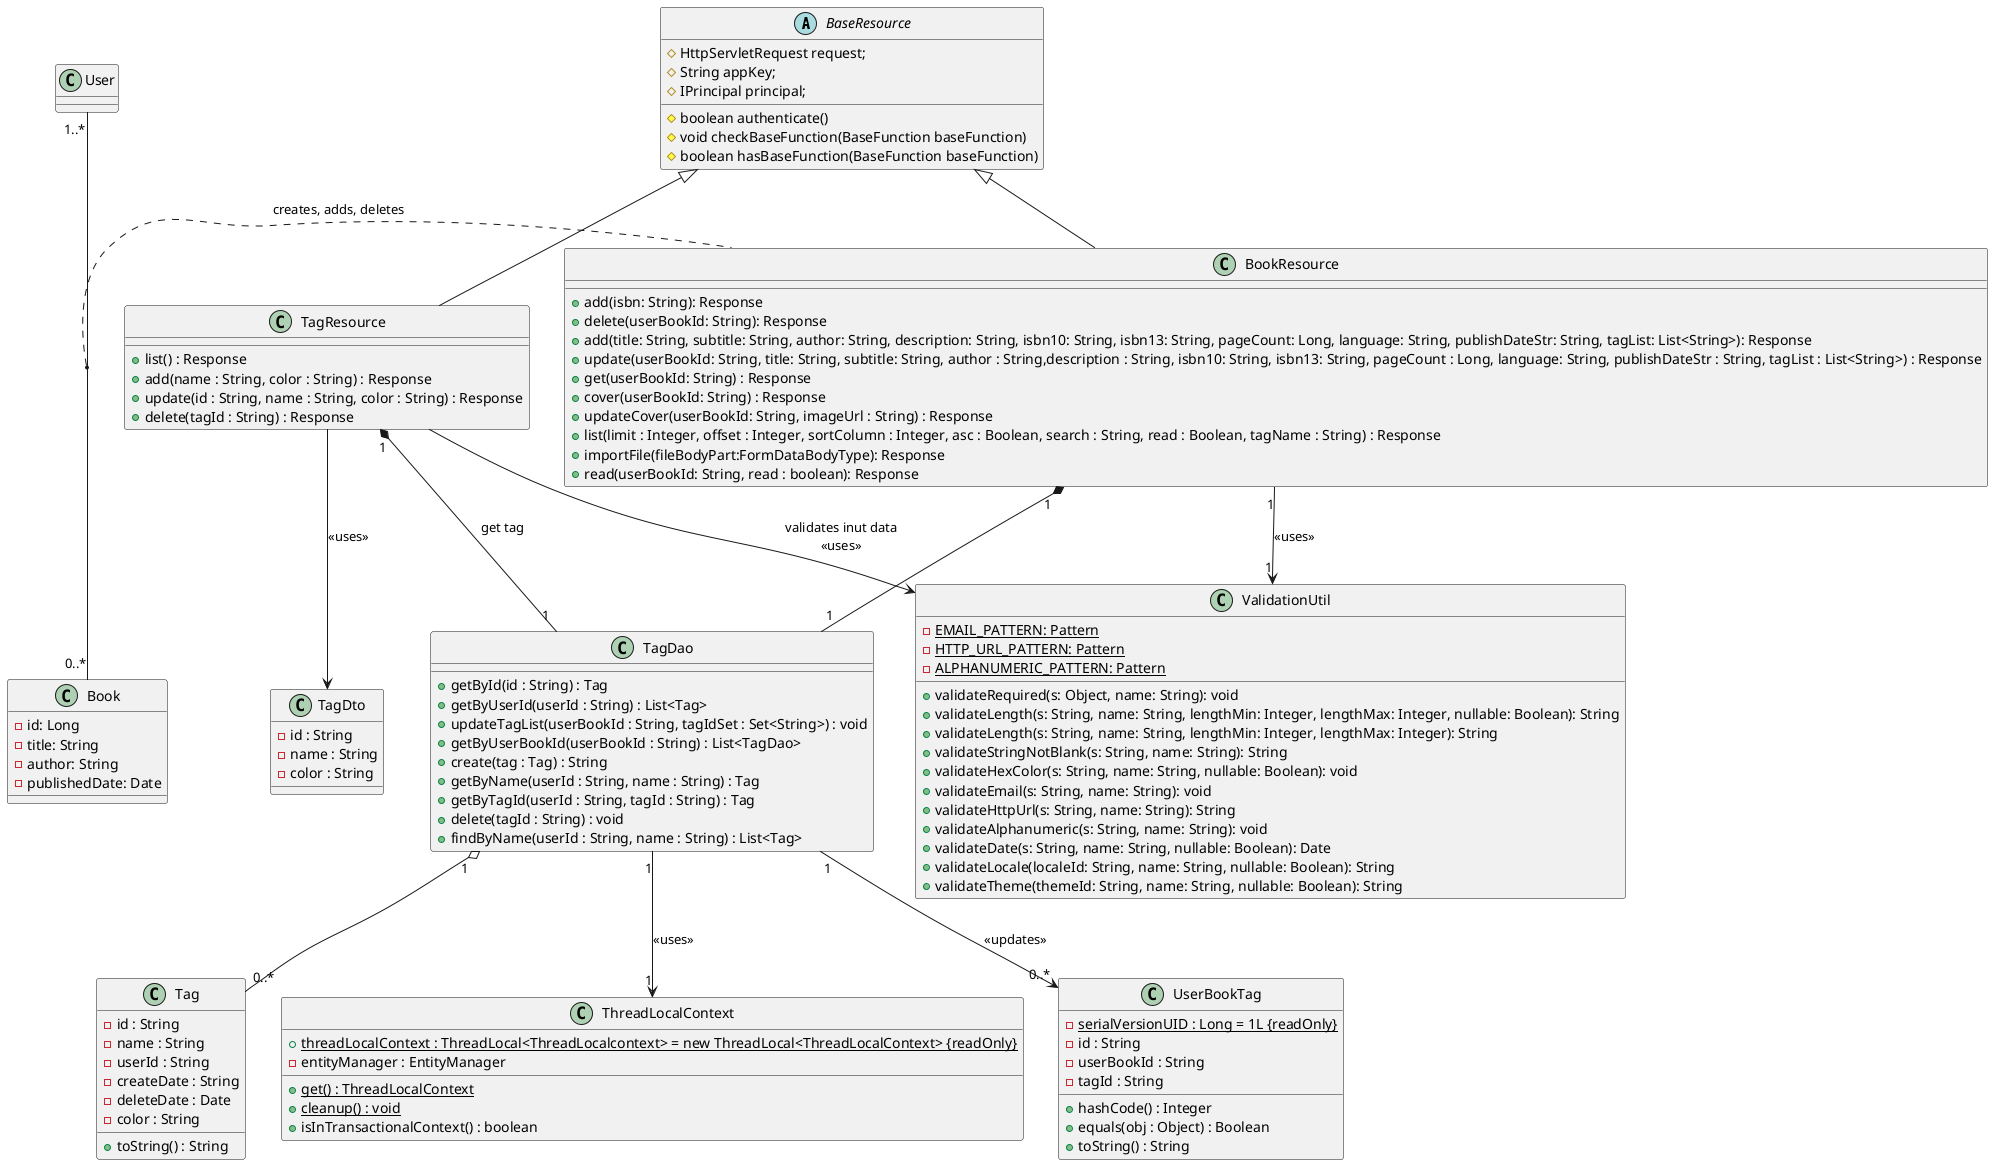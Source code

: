 @startuml "Bookshelf Management Subsystem"

abstract class BaseResource {
  # HttpServletRequest request;
  # String appKey;
  # IPrincipal principal;

  # boolean authenticate()
  # void checkBaseFunction(BaseFunction baseFunction)
  # boolean hasBaseFunction(BaseFunction baseFunction)
}

class TagResource extends BaseResource {
+ list() : Response
+ add(name : String, color : String) : Response
+ update(id : String, name : String, color : String) : Response
+ delete(tagId : String) : Response
}

class TagDao {
+ getById(id : String) : Tag
+ getByUserId(userId : String) : List<Tag>
+ updateTagList(userBookId : String, tagIdSet : Set<String>) : void
+ getByUserBookId(userBookId : String) : List<TagDao>
+ create(tag : Tag) : String
+ getByName(userId : String, name : String) : Tag
+ getByTagId(userId : String, tagId : String) : Tag
+ delete(tagId : String) : void
+ findByName(userId : String, name : String) : List<Tag>
}

class Tag {
- id : String
- name : String
- userId : String
- createDate : String
- deleteDate : Date
- color : String
+ toString() : String
}



class ValidationUtil {
  - {static} EMAIL_PATTERN: Pattern
  - {static} HTTP_URL_PATTERN: Pattern
  - {static} ALPHANUMERIC_PATTERN: Pattern
  + validateRequired(s: Object, name: String): void
  + validateLength(s: String, name: String, lengthMin: Integer, lengthMax: Integer, nullable: Boolean): String
  + validateLength(s: String, name: String, lengthMin: Integer, lengthMax: Integer): String
  + validateStringNotBlank(s: String, name: String): String
  + validateHexColor(s: String, name: String, nullable: Boolean): void
  + validateEmail(s: String, name: String): void
  + validateHttpUrl(s: String, name: String): String
  + validateAlphanumeric(s: String, name: String): void
  + validateDate(s: String, name: String, nullable: Boolean): Date
  + validateLocale(localeId: String, name: String, nullable: Boolean): String
  + validateTheme(themeId: String, name: String, nullable: Boolean): String
}

class ThreadLocalContext {
+ {static} threadLocalContext : ThreadLocal<ThreadLocalcontext> = new ThreadLocal<ThreadLocalContext> {readOnly}
- entityManager : EntityManager
+ {static} get() : ThreadLocalContext
+ {static} cleanup() : void
+ isInTransactionalContext() : boolean
}

class UserBookTag {
- {static} serialVersionUID : Long = 1L {readOnly}
- id : String
- userBookId : String
- tagId : String
+ hashCode() : Integer
+ equals(obj : Object) : Boolean
+ toString() : String 
} 

class TagDto {
- id : String
- name : String
- color : String
}

class BookResource extends BaseResource {
  + add(isbn: String): Response
  + delete(userBookId: String): Response
  + add(title: String, subtitle: String, author: String, description: String, isbn10: String, isbn13: String, pageCount: Long, language: String, publishDateStr: String, tagList: List<String>): Response
  + update(userBookId: String, title: String, subtitle: String, author : String,description : String, isbn10: String, isbn13: String, pageCount : Long, language: String, publishDateStr : String, tagList : List<String>) : Response
  + get(userBookId: String) : Response
  + cover(userBookId: String) : Response
  + updateCover(userBookId: String, imageUrl : String) : Response
  + list(limit : Integer, offset : Integer, sortColumn : Integer, asc : Boolean, search : String, read : Boolean, tagName : String) : Response
  + importFile(fileBodyPart:FormDataBodyType): Response
  + read(userBookId: String, read : boolean): Response
}

class Book {
  - id: Long
  - title: String
  - author: String
  - publishedDate: Date
}

' TagResource "1" --> "1" TagDao: <<uses>>
' TagResource "1" o-- "0..*" Tag: <<manages>>
' TagResource "1" --> "1" ValidationUtil: <<uses>>
' TagDao "1" --> "1" ThreadLocalContext: <<uses>>
' TagDao "1" --> "0..*" UserBookTag: <<updates>>
' TagDao "1" *-- "0..*" TagDto: <<uses>>

User "1..*" -- "0..*" Book
(User, Book) .. BookResource: creates, adds, deletes

TagResource "1" *-- "1" TagDao: get tag\n
' TagResource "1" o-- "0..*" Tag: manages

TagResource --> ValidationUtil: validates inut data\n<<uses>>

TagDao "1" --> "0..*" UserBookTag: <<updates>>
TagDao "1" --> "1" ThreadLocalContext: <<uses>>

' TagDao "1" *-- "0..*" TagDto
TagResource --> TagDto: <<uses>>
BookResource "1" *-- "1" TagDao
BookResource "1" --> "1" ValidationUtil: <<uses>>
TagDao "1" o-- "0..*" Tag


@enduml